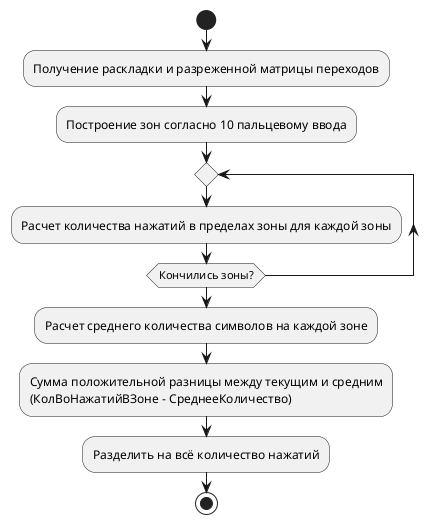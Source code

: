 @startuml
start
:Получение раскладки и разреженной матрицы переходов;
:Построение зон согласно 10 пальцевому ввода;
repeat
  :Расчет количества нажатий в пределах зоны для каждой зоны;
repeat while (Кончились зоны?)
:Расчет среднего количества символов на каждой зоне;
:Сумма положительной разницы между текущим и средним
(КолВоНажатийВЗоне - СреднееКоличество);
:Разделить на всё количество нажатий;

stop
@enduml